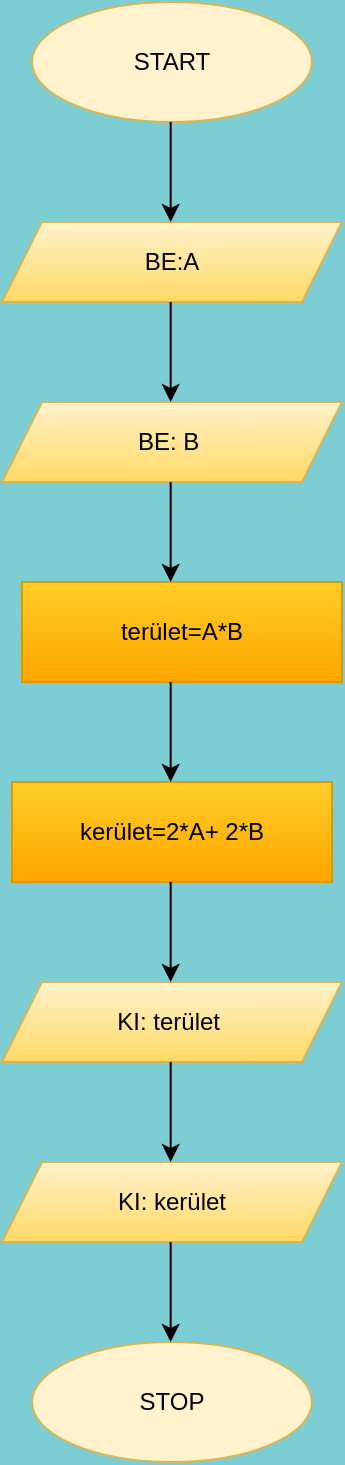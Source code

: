<mxfile version="24.2.5" type="device">
  <diagram id="C5RBs43oDa-KdzZeNtuy" name="Page-1">
    <mxGraphModel dx="1500" dy="887" grid="1" gridSize="10" guides="1" tooltips="1" connect="1" arrows="1" fold="1" page="1" pageScale="1" pageWidth="827" pageHeight="1169" background="#7dced4" math="0" shadow="0">
      <root>
        <mxCell id="WIyWlLk6GJQsqaUBKTNV-0" />
        <mxCell id="WIyWlLk6GJQsqaUBKTNV-1" parent="WIyWlLk6GJQsqaUBKTNV-0" />
        <mxCell id="jqRoGJsPyz1mD5VXmIBf-0" value="START" style="ellipse;whiteSpace=wrap;html=1;fillColor=#fff2cc;strokeColor=#d6b656;" vertex="1" parent="WIyWlLk6GJQsqaUBKTNV-1">
          <mxGeometry x="330" y="40" width="140" height="60" as="geometry" />
        </mxCell>
        <mxCell id="jqRoGJsPyz1mD5VXmIBf-1" value="STOP" style="ellipse;whiteSpace=wrap;html=1;fillColor=#fff2cc;strokeColor=#d6b656;" vertex="1" parent="WIyWlLk6GJQsqaUBKTNV-1">
          <mxGeometry x="330" y="710" width="140" height="60" as="geometry" />
        </mxCell>
        <mxCell id="jqRoGJsPyz1mD5VXmIBf-2" value="BE:A" style="shape=parallelogram;perimeter=parallelogramPerimeter;whiteSpace=wrap;html=1;fixedSize=1;fillColor=#fff2cc;gradientColor=#ffd966;strokeColor=#d6b656;" vertex="1" parent="WIyWlLk6GJQsqaUBKTNV-1">
          <mxGeometry x="315" y="150" width="170" height="40" as="geometry" />
        </mxCell>
        <mxCell id="jqRoGJsPyz1mD5VXmIBf-3" value="BE: B&amp;nbsp;" style="shape=parallelogram;perimeter=parallelogramPerimeter;whiteSpace=wrap;html=1;fixedSize=1;fillColor=#fff2cc;gradientColor=#ffd966;strokeColor=#d6b656;" vertex="1" parent="WIyWlLk6GJQsqaUBKTNV-1">
          <mxGeometry x="315" y="240" width="170" height="40" as="geometry" />
        </mxCell>
        <mxCell id="jqRoGJsPyz1mD5VXmIBf-4" value="terület=A*B" style="rounded=0;whiteSpace=wrap;html=1;fillColor=#ffcd28;gradientColor=#ffa500;strokeColor=#d79b00;" vertex="1" parent="WIyWlLk6GJQsqaUBKTNV-1">
          <mxGeometry x="325" y="330" width="160" height="50" as="geometry" />
        </mxCell>
        <mxCell id="jqRoGJsPyz1mD5VXmIBf-5" value="kerület=2*A+ 2*B" style="rounded=0;whiteSpace=wrap;html=1;fillColor=#ffcd28;gradientColor=#ffa500;strokeColor=#d79b00;" vertex="1" parent="WIyWlLk6GJQsqaUBKTNV-1">
          <mxGeometry x="320" y="430" width="160" height="50" as="geometry" />
        </mxCell>
        <mxCell id="jqRoGJsPyz1mD5VXmIBf-6" value="KI: terület&amp;nbsp;&lt;span style=&quot;color: rgba(0, 0, 0, 0); font-family: monospace; font-size: 0px; text-align: start; text-wrap: nowrap;&quot;&gt;%3CmxGraphModel%3E%3Croot%3E%3CmxCell%20id%3D%220%22%2F%3E%3CmxCell%20id%3D%221%22%20parent%3D%220%22%2F%3E%3CmxCell%20id%3D%222%22%20value%3D%22BE%3AA%22%20style%3D%22shape%3Dparallelogram%3Bperimeter%3DparallelogramPerimeter%3BwhiteSpace%3Dwrap%3Bhtml%3D1%3BfixedSize%3D1%3B%22%20vertex%3D%221%22%20parent%3D%221%22%3E%3CmxGeometry%20x%3D%22310%22%20y%3D%22190%22%20width%3D%22170%22%20height%3D%2240%22%20as%3D%22geometry%22%2F%3E%3C%2FmxCell%3E%3C%2Froot%3E%3C%2FmxGraphModel%3E&lt;/span&gt;" style="shape=parallelogram;perimeter=parallelogramPerimeter;whiteSpace=wrap;html=1;fixedSize=1;fillColor=#fff2cc;gradientColor=#ffd966;strokeColor=#d6b656;" vertex="1" parent="WIyWlLk6GJQsqaUBKTNV-1">
          <mxGeometry x="315" y="530" width="170" height="40" as="geometry" />
        </mxCell>
        <mxCell id="jqRoGJsPyz1mD5VXmIBf-8" value="KI: kerület" style="shape=parallelogram;perimeter=parallelogramPerimeter;whiteSpace=wrap;html=1;fixedSize=1;fillColor=#fff2cc;gradientColor=#ffd966;strokeColor=#d6b656;" vertex="1" parent="WIyWlLk6GJQsqaUBKTNV-1">
          <mxGeometry x="315" y="620" width="170" height="40" as="geometry" />
        </mxCell>
        <mxCell id="jqRoGJsPyz1mD5VXmIBf-9" value="" style="endArrow=classic;html=1;rounded=0;" edge="1" parent="WIyWlLk6GJQsqaUBKTNV-1">
          <mxGeometry width="50" height="50" relative="1" as="geometry">
            <mxPoint x="399.33" y="100" as="sourcePoint" />
            <mxPoint x="399.33" y="150" as="targetPoint" />
          </mxGeometry>
        </mxCell>
        <mxCell id="jqRoGJsPyz1mD5VXmIBf-10" value="" style="endArrow=classic;html=1;rounded=0;" edge="1" parent="WIyWlLk6GJQsqaUBKTNV-1">
          <mxGeometry width="50" height="50" relative="1" as="geometry">
            <mxPoint x="399.33" y="190" as="sourcePoint" />
            <mxPoint x="399.33" y="240" as="targetPoint" />
          </mxGeometry>
        </mxCell>
        <mxCell id="jqRoGJsPyz1mD5VXmIBf-11" value="" style="endArrow=classic;html=1;rounded=0;" edge="1" parent="WIyWlLk6GJQsqaUBKTNV-1">
          <mxGeometry width="50" height="50" relative="1" as="geometry">
            <mxPoint x="399.33" y="280" as="sourcePoint" />
            <mxPoint x="399.33" y="330" as="targetPoint" />
          </mxGeometry>
        </mxCell>
        <mxCell id="jqRoGJsPyz1mD5VXmIBf-12" value="" style="endArrow=classic;html=1;rounded=0;" edge="1" parent="WIyWlLk6GJQsqaUBKTNV-1">
          <mxGeometry width="50" height="50" relative="1" as="geometry">
            <mxPoint x="399.33" y="380" as="sourcePoint" />
            <mxPoint x="399.33" y="430" as="targetPoint" />
          </mxGeometry>
        </mxCell>
        <mxCell id="jqRoGJsPyz1mD5VXmIBf-13" value="" style="endArrow=classic;html=1;rounded=0;" edge="1" parent="WIyWlLk6GJQsqaUBKTNV-1">
          <mxGeometry width="50" height="50" relative="1" as="geometry">
            <mxPoint x="399.33" y="480" as="sourcePoint" />
            <mxPoint x="399.33" y="530" as="targetPoint" />
          </mxGeometry>
        </mxCell>
        <mxCell id="jqRoGJsPyz1mD5VXmIBf-14" value="" style="endArrow=classic;html=1;rounded=0;" edge="1" parent="WIyWlLk6GJQsqaUBKTNV-1">
          <mxGeometry width="50" height="50" relative="1" as="geometry">
            <mxPoint x="399.33" y="570" as="sourcePoint" />
            <mxPoint x="399.33" y="620" as="targetPoint" />
          </mxGeometry>
        </mxCell>
        <mxCell id="jqRoGJsPyz1mD5VXmIBf-15" value="" style="endArrow=classic;html=1;rounded=0;" edge="1" parent="WIyWlLk6GJQsqaUBKTNV-1">
          <mxGeometry width="50" height="50" relative="1" as="geometry">
            <mxPoint x="399.33" y="660" as="sourcePoint" />
            <mxPoint x="399.33" y="710" as="targetPoint" />
          </mxGeometry>
        </mxCell>
      </root>
    </mxGraphModel>
  </diagram>
</mxfile>
